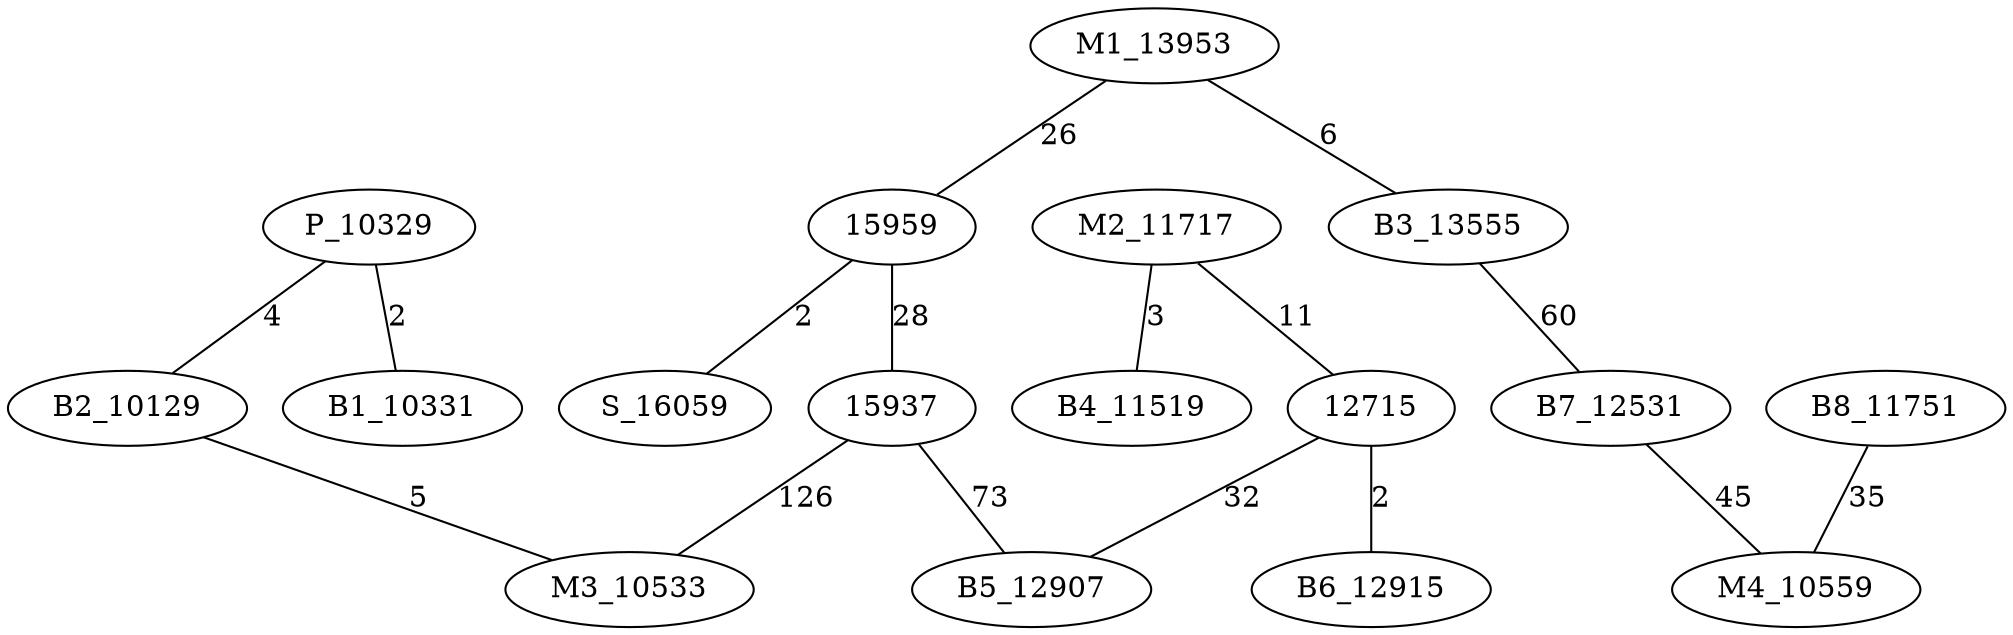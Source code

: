 graph chemin {

	P_10329 -- B1_10331 [label=2]
	P_10329 -- B2_10129 [label=4]
	M1_13953 -- 15959 [label=26]
	M1_13953 -- B3_13555 [label=6]
	15959 -- 15937 [label=28]
	15959 -- S_16059 [label=2]
	M2_11717 -- B4_11519 [label=3]
	M2_11717 -- 12715 [label=11]
	12715 -- B5_12907 [label=32]
	12715 -- B6_12915 [label=2]
	B3_13555 -- B7_12531 [label=60]
	15937 -- M3_10533 [label=126]
	15937 -- B5_12907 [label=73]
	B7_12531 -- M4_10559 [label=45]
	B8_11751 -- M4_10559 [label=35]
	B2_10129 -- M3_10533 [label=5]

}
